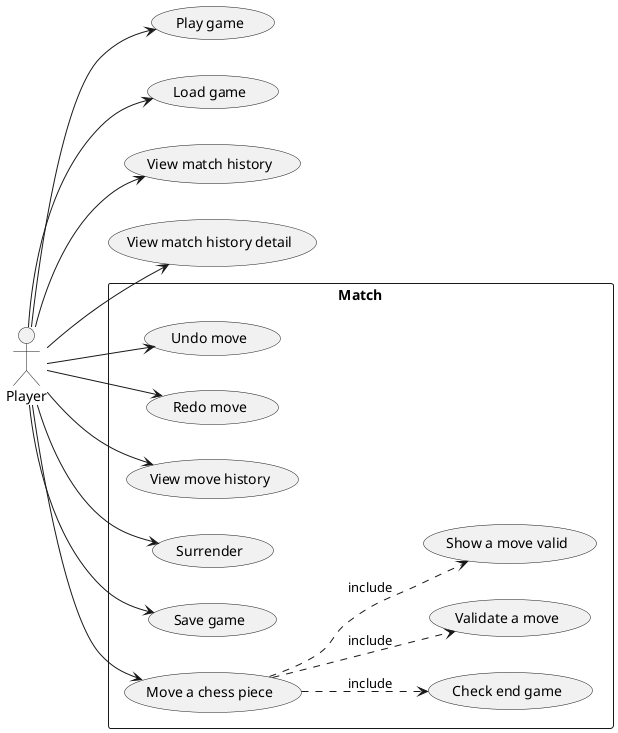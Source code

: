 @startuml "Use case"
left to right direction

actor Player


rectangle Match {
  
  usecase "Undo move" as undoMove
  usecase "Redo move" as redoMove
  usecase "View move history" as viewMoveHistory
  usecase "Check end game" as checkEndGame
  usecase "Validate a move" as validateAMove
  usecase "Show a move valid" as showAMoveValid
  usecase "Surrender" as surrender
  usecase "Save game" as saveGame
  usecase "Move a chess piece" as moveAChess

  Player --> undoMove
  Player --> redoMove
  Player --> viewMoveHistory
  Player --> surrender
  Player --> saveGame
  Player --> moveAChess
  
  (moveAChess)..>(validateAMove) : include
  (moveAChess)..>(checkEndGame)  : include
  (moveAChess)..>(showAMoveValid)  : include
}

usecase "Play game" as playGame
usecase "Load game" as loadGame
usecase "View match history" as viewMatchHistory
usecase "View match history detail" as viewDetailMatchHistory

Player --> playGame
Player --> loadGame
Player --> viewMatchHistory
Player --> viewDetailMatchHistory

@enduml
